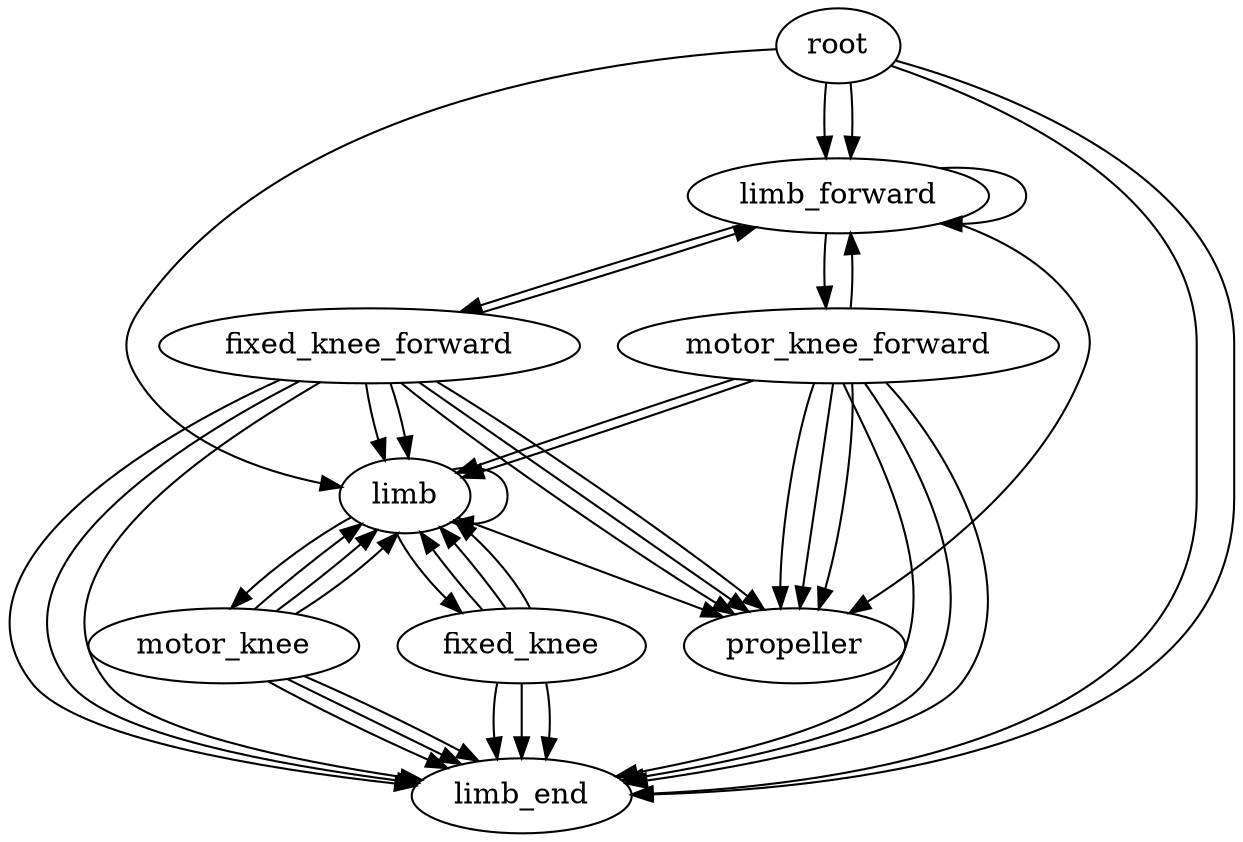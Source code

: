 digraph drone_graph {
                root[socket = 4];
                limb[socket = 2];
                limb_forward[socket = 2];
                limb_end[socket = 1];
                fixed_knee[socket = 4];
                fixed_knee_forward[socket = 4];
                motor_knee[socket = 4];
                motor_knee_forward[socket = 4];
                propeller[socket = 1];
                root->limb_forward[socket = 0];
                root->limb_forward[socket = 1];
                root->limb[socket = 2, socket_mirror = 3, mirror = 1];
                root->limb_end[socket = 0];
                root->limb_end[socket = 1];
                limb->fixed_knee[socket = 1];
                limb->motor_knee[socket = 1];
                limb->limb[socket = 1];
                limb->propeller[socket = 1];
                limb_forward->fixed_knee_forward[socket = 1];
                limb_forward->motor_knee_forward[socket = 1];
                limb_forward->limb_forward[socket = 1];
                limb_forward->propeller[socket = 1];
                fixed_knee->limb[socket = 1];
                fixed_knee->limb[socket = 2, socket_mirror = 3];
                fixed_knee->limb[socket = 3, socket_mirror = 2];
                fixed_knee->limb_end[socket = 1];
                fixed_knee->limb_end[socket = 2, socket_mirror = 3];
                fixed_knee->limb_end[socket = 3, socket_mirror = 2];
                motor_knee->limb[socket = 1];
                motor_knee->limb[socket = 2, socket_mirror = 3];
                motor_knee->limb[socket = 3, socket_mirror = 2];
                motor_knee->limb_end[socket = 1];
                motor_knee->limb_end[socket = 2, socket_mirror = 3];
                motor_knee->limb_end[socket = 3, socket_mirror = 2];
                fixed_knee_forward->limb_forward[socket = 1];
                fixed_knee_forward->limb[socket = 2, socket_mirror = 3, mirror = 1];
                fixed_knee_forward->limb[socket = 3, socket_mirror = 2, mirror = 1];
                fixed_knee_forward->propeller[socket = 1];
                fixed_knee_forward->propeller[socket = 2, socket_mirror = 3, mirror = 1];
                fixed_knee_forward->propeller[socket = 3, socket_mirror = 2, mirror = 1];
                fixed_knee_forward->limb_end[socket = 1];
                fixed_knee_forward->limb_end[socket = 2, socket_mirror = 3, mirror = 1];
                fixed_knee_forward->limb_end[socket = 3, socket_mirror = 2, mirror = 1];
                motor_knee_forward->limb_forward[socket = 1];
                motor_knee_forward->limb[socket = 2, socket_mirror = 3, mirror = 1];
                motor_knee_forward->limb[socket = 3, socket_mirror = 2, mirror = 1];
                motor_knee_forward->propeller[socket = 1];
                motor_knee_forward->propeller[socket = 2, socket_mirror = 3, mirror = 1];
                motor_knee_forward->propeller[socket = 3, socket_mirror = 2, mirror = 1];
                motor_knee_forward->limb_end[socket = 1];
                motor_knee_forward->limb_end[socket = 2, socket_mirror = 3, mirror = 1];
                motor_knee_forward->limb_end[socket = 3, socket_mirror = 2, mirror = 1];
            }